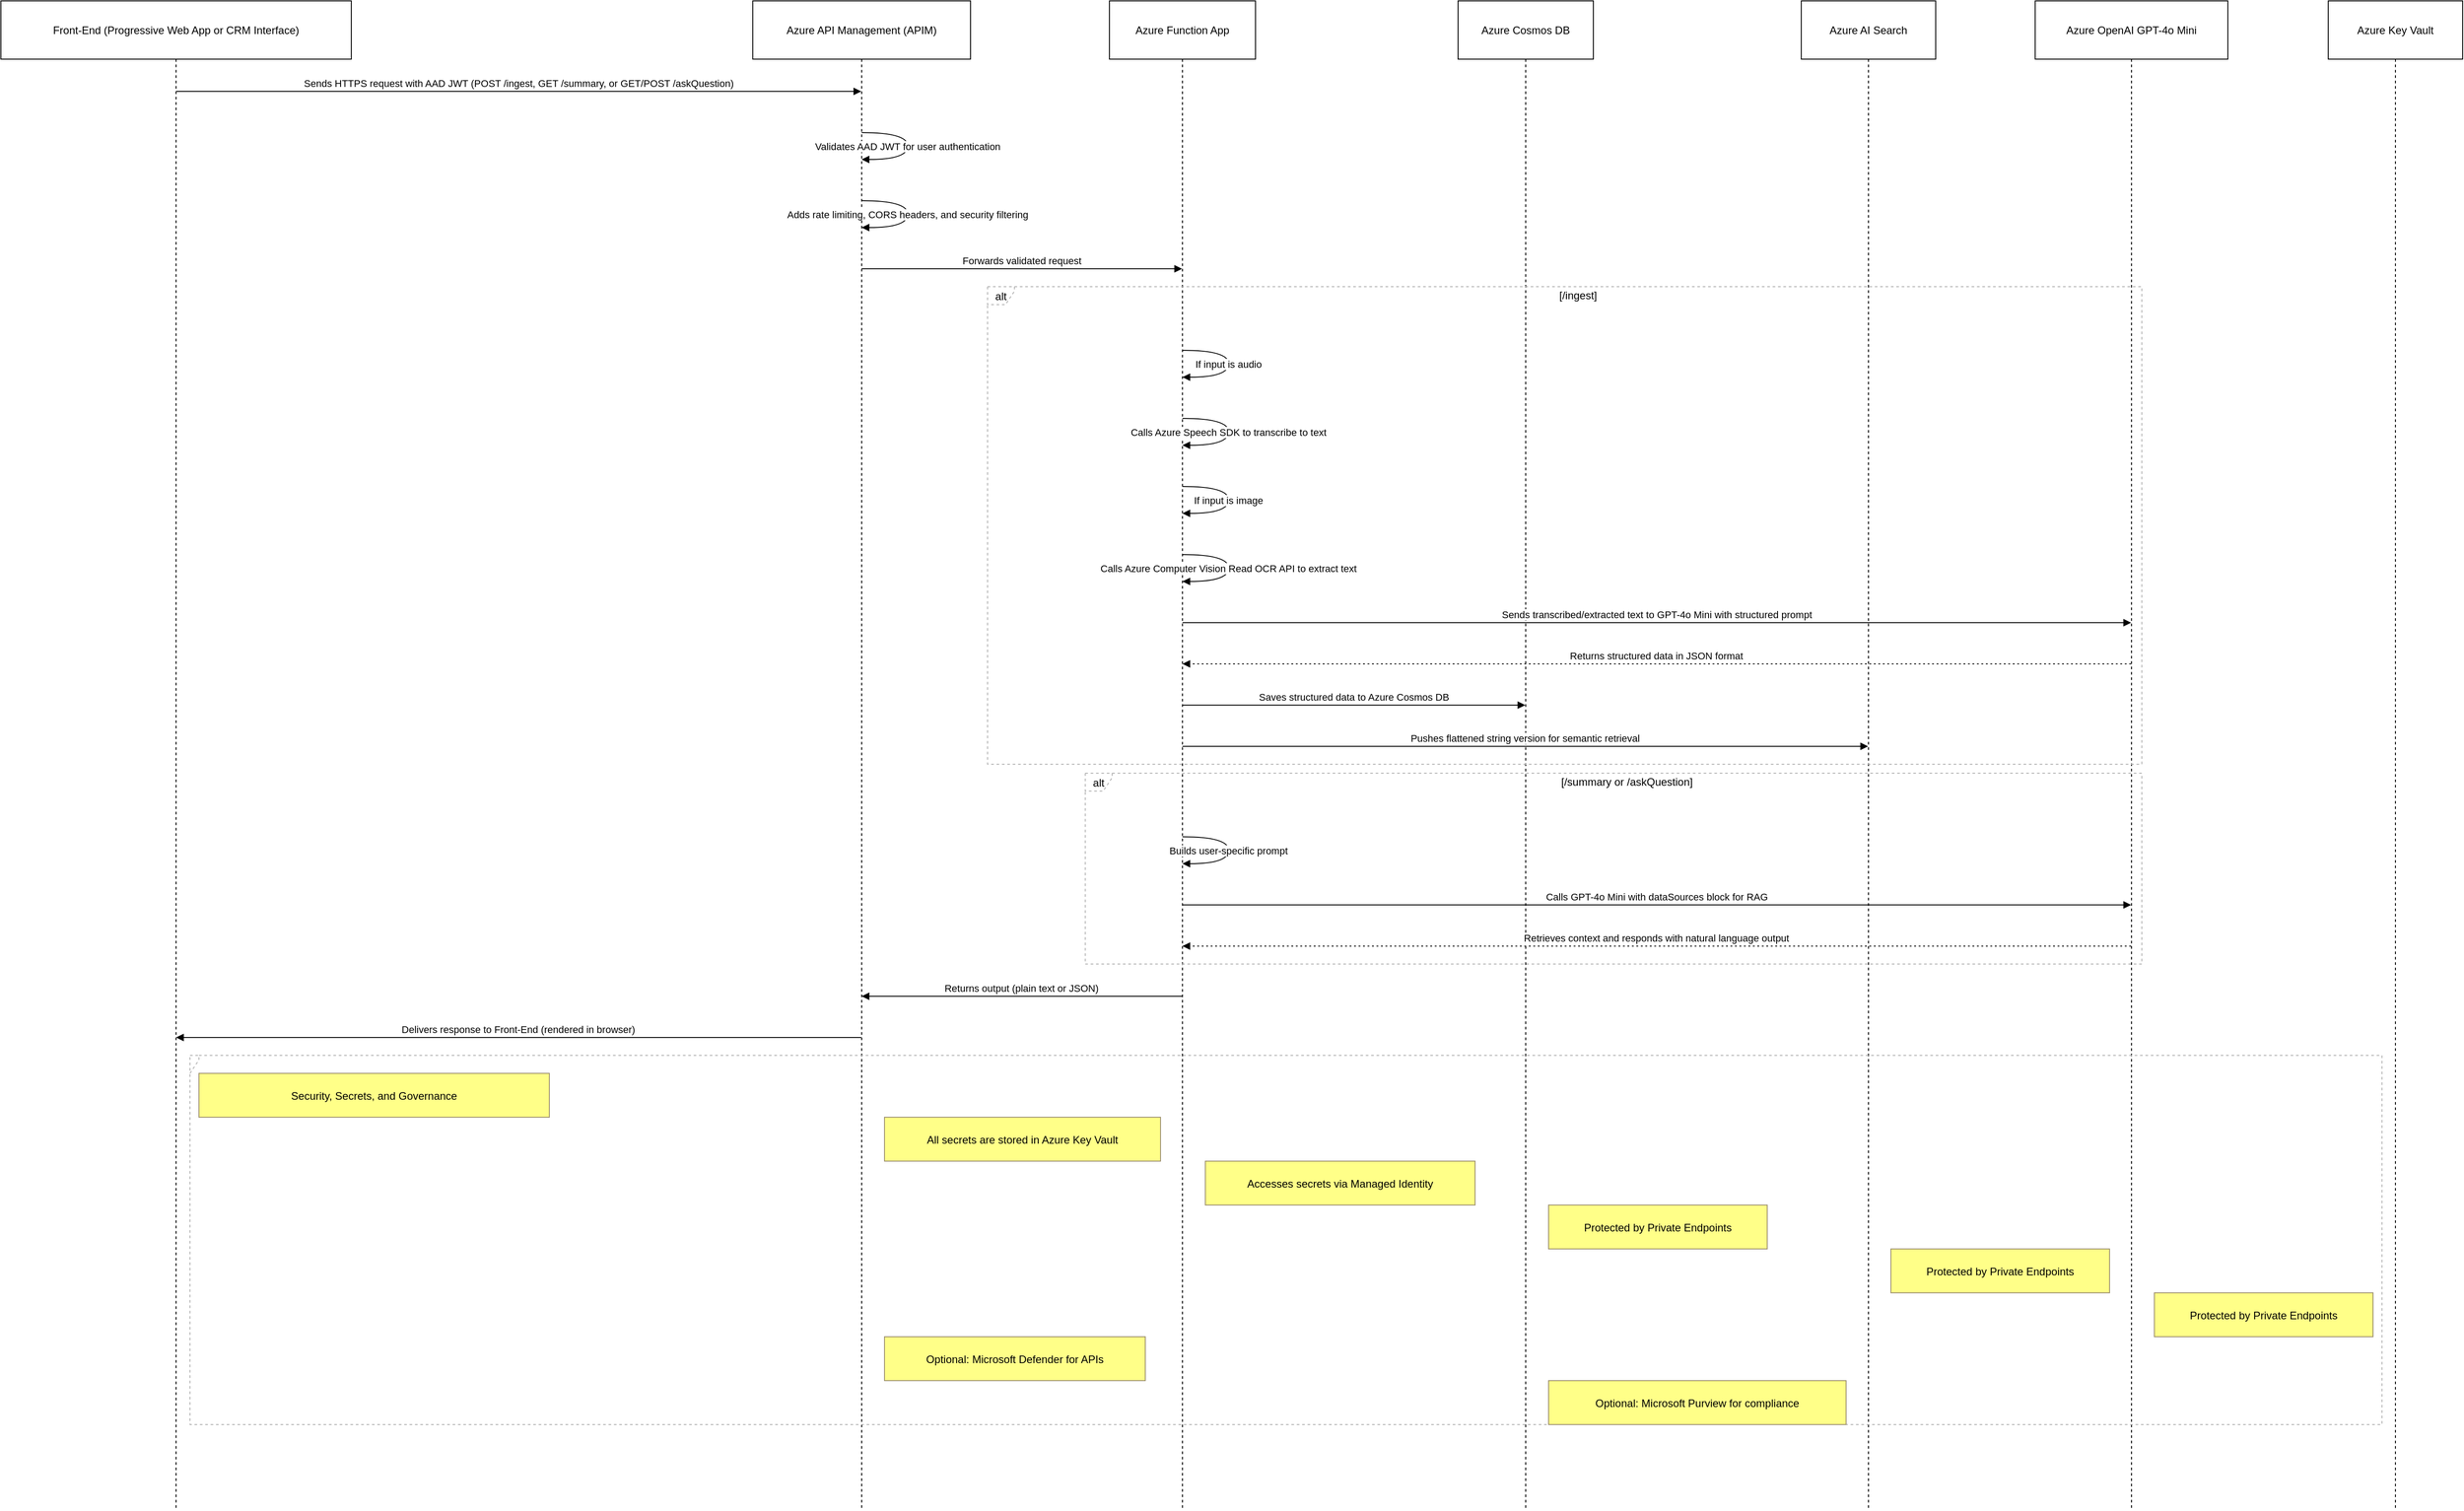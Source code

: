 <mxfile version="27.1.6">
  <diagram name="Page-1" id="GusXGzR98Y7uL8Qt9jAa">
    <mxGraphModel>
      <root>
        <mxCell id="0" />
        <mxCell id="1" parent="0" />
        <mxCell id="2" value="Front-End (Progressive Web App or CRM Interface)" style="shape=umlLifeline;perimeter=lifelinePerimeter;whiteSpace=wrap;container=1;dropTarget=0;collapsible=0;recursiveResize=0;outlineConnect=0;portConstraint=eastwest;newEdgeStyle={&quot;edgeStyle&quot;:&quot;elbowEdgeStyle&quot;,&quot;elbow&quot;:&quot;vertical&quot;,&quot;curved&quot;:0,&quot;rounded&quot;:0};size=65;" vertex="1" parent="1">
          <mxGeometry width="391" height="1684" as="geometry" />
        </mxCell>
        <mxCell id="3" value="Azure API Management (APIM)" style="shape=umlLifeline;perimeter=lifelinePerimeter;whiteSpace=wrap;container=1;dropTarget=0;collapsible=0;recursiveResize=0;outlineConnect=0;portConstraint=eastwest;newEdgeStyle={&quot;edgeStyle&quot;:&quot;elbowEdgeStyle&quot;,&quot;elbow&quot;:&quot;vertical&quot;,&quot;curved&quot;:0,&quot;rounded&quot;:0};size=65;" vertex="1" parent="1">
          <mxGeometry x="839" width="243" height="1684" as="geometry" />
        </mxCell>
        <mxCell id="4" value="Azure Function App" style="shape=umlLifeline;perimeter=lifelinePerimeter;whiteSpace=wrap;container=1;dropTarget=0;collapsible=0;recursiveResize=0;outlineConnect=0;portConstraint=eastwest;newEdgeStyle={&quot;edgeStyle&quot;:&quot;elbowEdgeStyle&quot;,&quot;elbow&quot;:&quot;vertical&quot;,&quot;curved&quot;:0,&quot;rounded&quot;:0};size=65;" vertex="1" parent="1">
          <mxGeometry x="1237" width="163" height="1684" as="geometry" />
        </mxCell>
        <mxCell id="5" value="Azure Cosmos DB" style="shape=umlLifeline;perimeter=lifelinePerimeter;whiteSpace=wrap;container=1;dropTarget=0;collapsible=0;recursiveResize=0;outlineConnect=0;portConstraint=eastwest;newEdgeStyle={&quot;edgeStyle&quot;:&quot;elbowEdgeStyle&quot;,&quot;elbow&quot;:&quot;vertical&quot;,&quot;curved&quot;:0,&quot;rounded&quot;:0};size=65;" vertex="1" parent="1">
          <mxGeometry x="1626" width="151" height="1684" as="geometry" />
        </mxCell>
        <mxCell id="6" value="Azure AI Search" style="shape=umlLifeline;perimeter=lifelinePerimeter;whiteSpace=wrap;container=1;dropTarget=0;collapsible=0;recursiveResize=0;outlineConnect=0;portConstraint=eastwest;newEdgeStyle={&quot;edgeStyle&quot;:&quot;elbowEdgeStyle&quot;,&quot;elbow&quot;:&quot;vertical&quot;,&quot;curved&quot;:0,&quot;rounded&quot;:0};size=65;" vertex="1" parent="1">
          <mxGeometry x="2009" width="150" height="1684" as="geometry" />
        </mxCell>
        <mxCell id="7" value="Azure OpenAI GPT-4o Mini" style="shape=umlLifeline;perimeter=lifelinePerimeter;whiteSpace=wrap;container=1;dropTarget=0;collapsible=0;recursiveResize=0;outlineConnect=0;portConstraint=eastwest;newEdgeStyle={&quot;edgeStyle&quot;:&quot;elbowEdgeStyle&quot;,&quot;elbow&quot;:&quot;vertical&quot;,&quot;curved&quot;:0,&quot;rounded&quot;:0};size=65;" vertex="1" parent="1">
          <mxGeometry x="2270" width="215" height="1684" as="geometry" />
        </mxCell>
        <mxCell id="8" value="Azure Key Vault" style="shape=umlLifeline;perimeter=lifelinePerimeter;whiteSpace=wrap;container=1;dropTarget=0;collapsible=0;recursiveResize=0;outlineConnect=0;portConstraint=eastwest;newEdgeStyle={&quot;edgeStyle&quot;:&quot;elbowEdgeStyle&quot;,&quot;elbow&quot;:&quot;vertical&quot;,&quot;curved&quot;:0,&quot;rounded&quot;:0};size=65;" vertex="1" parent="1">
          <mxGeometry x="2597" width="150" height="1684" as="geometry" />
        </mxCell>
        <mxCell id="9" value="alt" style="shape=umlFrame;dashed=1;pointerEvents=0;dropTarget=0;strokeColor=#B3B3B3;height=20;width=30" vertex="1" parent="1">
          <mxGeometry x="1101" y="319" width="1288" height="533" as="geometry" />
        </mxCell>
        <mxCell id="10" value="[/ingest]" style="text;strokeColor=none;fillColor=none;align=center;verticalAlign=middle;whiteSpace=wrap;" vertex="1" parent="9">
          <mxGeometry x="30" width="1258" height="20" as="geometry" />
        </mxCell>
        <mxCell id="11" value="alt" style="shape=umlFrame;dashed=1;pointerEvents=0;dropTarget=0;strokeColor=#B3B3B3;height=20;width=30" vertex="1" parent="1">
          <mxGeometry x="1210" y="862" width="1179" height="213" as="geometry" />
        </mxCell>
        <mxCell id="12" value="[/summary or /askQuestion]" style="text;strokeColor=none;fillColor=none;align=center;verticalAlign=middle;whiteSpace=wrap;" vertex="1" parent="11">
          <mxGeometry x="30" width="1149" height="20" as="geometry" />
        </mxCell>
        <mxCell id="13" value="" style="shape=umlFrame;dashed=1;pointerEvents=0;dropTarget=0;strokeColor=#B3B3B3;height=20;width=0" vertex="1" parent="1">
          <mxGeometry x="211" y="1177" width="2446" height="412" as="geometry" />
        </mxCell>
        <mxCell id="14" value="" style="text;strokeColor=none;fillColor=none;align=center;verticalAlign=middle;whiteSpace=wrap;" vertex="1" parent="13">
          <mxGeometry width="2446" height="20" as="geometry" />
        </mxCell>
        <mxCell id="15" value="Sends HTTPS request with AAD JWT (POST /ingest, GET /summary, or GET/POST /askQuestion)" style="verticalAlign=bottom;edgeStyle=elbowEdgeStyle;elbow=vertical;curved=0;rounded=0;endArrow=block;" edge="1" parent="1" source="2" target="3">
          <mxGeometry relative="1" as="geometry">
            <Array as="points">
              <mxPoint x="587" y="101" />
            </Array>
          </mxGeometry>
        </mxCell>
        <mxCell id="16" value="Validates AAD JWT for user authentication" style="curved=1;endArrow=block;" edge="1" parent="1" source="3" target="3">
          <mxGeometry relative="1" as="geometry">
            <Array as="points">
              <mxPoint x="1012" y="147" />
              <mxPoint x="1012" y="177" />
            </Array>
          </mxGeometry>
        </mxCell>
        <mxCell id="17" value="Adds rate limiting, CORS headers, and security filtering" style="curved=1;endArrow=block;" edge="1" parent="1" source="3" target="3">
          <mxGeometry relative="1" as="geometry">
            <Array as="points">
              <mxPoint x="1012" y="223" />
              <mxPoint x="1012" y="253" />
            </Array>
          </mxGeometry>
        </mxCell>
        <mxCell id="18" value="Forwards validated request" style="verticalAlign=bottom;edgeStyle=elbowEdgeStyle;elbow=vertical;curved=0;rounded=0;endArrow=block;" edge="1" parent="1" source="3" target="4">
          <mxGeometry relative="1" as="geometry">
            <Array as="points">
              <mxPoint x="1148" y="299" />
            </Array>
          </mxGeometry>
        </mxCell>
        <mxCell id="19" value="If input is audio" style="curved=1;endArrow=block;" edge="1" parent="1" source="4" target="4">
          <mxGeometry relative="1" as="geometry">
            <Array as="points">
              <mxPoint x="1370" y="390" />
              <mxPoint x="1370" y="420" />
            </Array>
          </mxGeometry>
        </mxCell>
        <mxCell id="20" value="Calls Azure Speech SDK to transcribe to text" style="curved=1;endArrow=block;" edge="1" parent="1" source="4" target="4">
          <mxGeometry relative="1" as="geometry">
            <Array as="points">
              <mxPoint x="1370" y="466" />
              <mxPoint x="1370" y="496" />
            </Array>
          </mxGeometry>
        </mxCell>
        <mxCell id="21" value="If input is image" style="curved=1;endArrow=block;" edge="1" parent="1" source="4" target="4">
          <mxGeometry relative="1" as="geometry">
            <Array as="points">
              <mxPoint x="1370" y="542" />
              <mxPoint x="1370" y="572" />
            </Array>
          </mxGeometry>
        </mxCell>
        <mxCell id="22" value="Calls Azure Computer Vision Read OCR API to extract text" style="curved=1;endArrow=block;" edge="1" parent="1" source="4" target="4">
          <mxGeometry relative="1" as="geometry">
            <Array as="points">
              <mxPoint x="1370" y="618" />
              <mxPoint x="1370" y="648" />
            </Array>
          </mxGeometry>
        </mxCell>
        <mxCell id="23" value="Sends transcribed/extracted text to GPT-4o Mini with structured prompt" style="verticalAlign=bottom;edgeStyle=elbowEdgeStyle;elbow=vertical;curved=0;rounded=0;endArrow=block;" edge="1" parent="1" source="4" target="7">
          <mxGeometry relative="1" as="geometry">
            <Array as="points">
              <mxPoint x="1857" y="694" />
            </Array>
          </mxGeometry>
        </mxCell>
        <mxCell id="24" value="Returns structured data in JSON format" style="verticalAlign=bottom;edgeStyle=elbowEdgeStyle;elbow=vertical;curved=0;rounded=0;dashed=1;dashPattern=2 3;endArrow=block;" edge="1" parent="1" source="7" target="4">
          <mxGeometry relative="1" as="geometry">
            <Array as="points">
              <mxPoint x="1860" y="740" />
            </Array>
          </mxGeometry>
        </mxCell>
        <mxCell id="25" value="Saves structured data to Azure Cosmos DB" style="verticalAlign=bottom;edgeStyle=elbowEdgeStyle;elbow=vertical;curved=0;rounded=0;endArrow=block;" edge="1" parent="1" source="4" target="5">
          <mxGeometry relative="1" as="geometry">
            <Array as="points">
              <mxPoint x="1519" y="786" />
            </Array>
          </mxGeometry>
        </mxCell>
        <mxCell id="26" value="Pushes flattened string version for semantic retrieval" style="verticalAlign=bottom;edgeStyle=elbowEdgeStyle;elbow=vertical;curved=0;rounded=0;endArrow=block;" edge="1" parent="1" source="4" target="6">
          <mxGeometry relative="1" as="geometry">
            <Array as="points">
              <mxPoint x="1710" y="832" />
            </Array>
          </mxGeometry>
        </mxCell>
        <mxCell id="27" value="Builds user-specific prompt" style="curved=1;endArrow=block;" edge="1" parent="1" source="4" target="4">
          <mxGeometry relative="1" as="geometry">
            <Array as="points">
              <mxPoint x="1370" y="933" />
              <mxPoint x="1370" y="963" />
            </Array>
          </mxGeometry>
        </mxCell>
        <mxCell id="28" value="Calls GPT-4o Mini with dataSources block for RAG" style="verticalAlign=bottom;edgeStyle=elbowEdgeStyle;elbow=vertical;curved=0;rounded=0;endArrow=block;" edge="1" parent="1" source="4" target="7">
          <mxGeometry relative="1" as="geometry">
            <Array as="points">
              <mxPoint x="1857" y="1009" />
            </Array>
          </mxGeometry>
        </mxCell>
        <mxCell id="29" value="Retrieves context and responds with natural language output" style="verticalAlign=bottom;edgeStyle=elbowEdgeStyle;elbow=vertical;curved=0;rounded=0;dashed=1;dashPattern=2 3;endArrow=block;" edge="1" parent="1" source="7" target="4">
          <mxGeometry relative="1" as="geometry">
            <Array as="points">
              <mxPoint x="1860" y="1055" />
            </Array>
          </mxGeometry>
        </mxCell>
        <mxCell id="30" value="Returns output (plain text or JSON)" style="verticalAlign=bottom;edgeStyle=elbowEdgeStyle;elbow=vertical;curved=0;rounded=0;endArrow=block;" edge="1" parent="1" source="4" target="3">
          <mxGeometry relative="1" as="geometry">
            <Array as="points">
              <mxPoint x="1151" y="1111" />
            </Array>
          </mxGeometry>
        </mxCell>
        <mxCell id="31" value="Delivers response to Front-End (rendered in browser)" style="verticalAlign=bottom;edgeStyle=elbowEdgeStyle;elbow=vertical;curved=0;rounded=0;endArrow=block;" edge="1" parent="1" source="3" target="2">
          <mxGeometry relative="1" as="geometry">
            <Array as="points">
              <mxPoint x="590" y="1157" />
            </Array>
          </mxGeometry>
        </mxCell>
        <mxCell id="32" value="Security, Secrets, and Governance" style="fillColor=#ffff88;strokeColor=#9E916F;" vertex="1" parent="1">
          <mxGeometry x="221" y="1197" width="391" height="49" as="geometry" />
        </mxCell>
        <mxCell id="33" value="All secrets are stored in Azure Key Vault" style="fillColor=#ffff88;strokeColor=#9E916F;" vertex="1" parent="1">
          <mxGeometry x="986" y="1246" width="308" height="49" as="geometry" />
        </mxCell>
        <mxCell id="34" value="Accesses secrets via Managed Identity" style="fillColor=#ffff88;strokeColor=#9E916F;" vertex="1" parent="1">
          <mxGeometry x="1344" y="1295" width="301" height="49" as="geometry" />
        </mxCell>
        <mxCell id="35" value="Protected by Private Endpoints" style="fillColor=#ffff88;strokeColor=#9E916F;" vertex="1" parent="1">
          <mxGeometry x="1727" y="1344" width="244" height="49" as="geometry" />
        </mxCell>
        <mxCell id="36" value="Protected by Private Endpoints" style="fillColor=#ffff88;strokeColor=#9E916F;" vertex="1" parent="1">
          <mxGeometry x="2109" y="1393" width="244" height="49" as="geometry" />
        </mxCell>
        <mxCell id="37" value="Protected by Private Endpoints" style="fillColor=#ffff88;strokeColor=#9E916F;" vertex="1" parent="1">
          <mxGeometry x="2403" y="1442" width="244" height="49" as="geometry" />
        </mxCell>
        <mxCell id="38" value="Optional: Microsoft Defender for APIs" style="fillColor=#ffff88;strokeColor=#9E916F;" vertex="1" parent="1">
          <mxGeometry x="986" y="1491" width="291" height="49" as="geometry" />
        </mxCell>
        <mxCell id="39" value="Optional: Microsoft Purview for compliance" style="fillColor=#ffff88;strokeColor=#9E916F;" vertex="1" parent="1">
          <mxGeometry x="1727" y="1540" width="332" height="49" as="geometry" />
        </mxCell>
      </root>
    </mxGraphModel>
  </diagram>
</mxfile>
